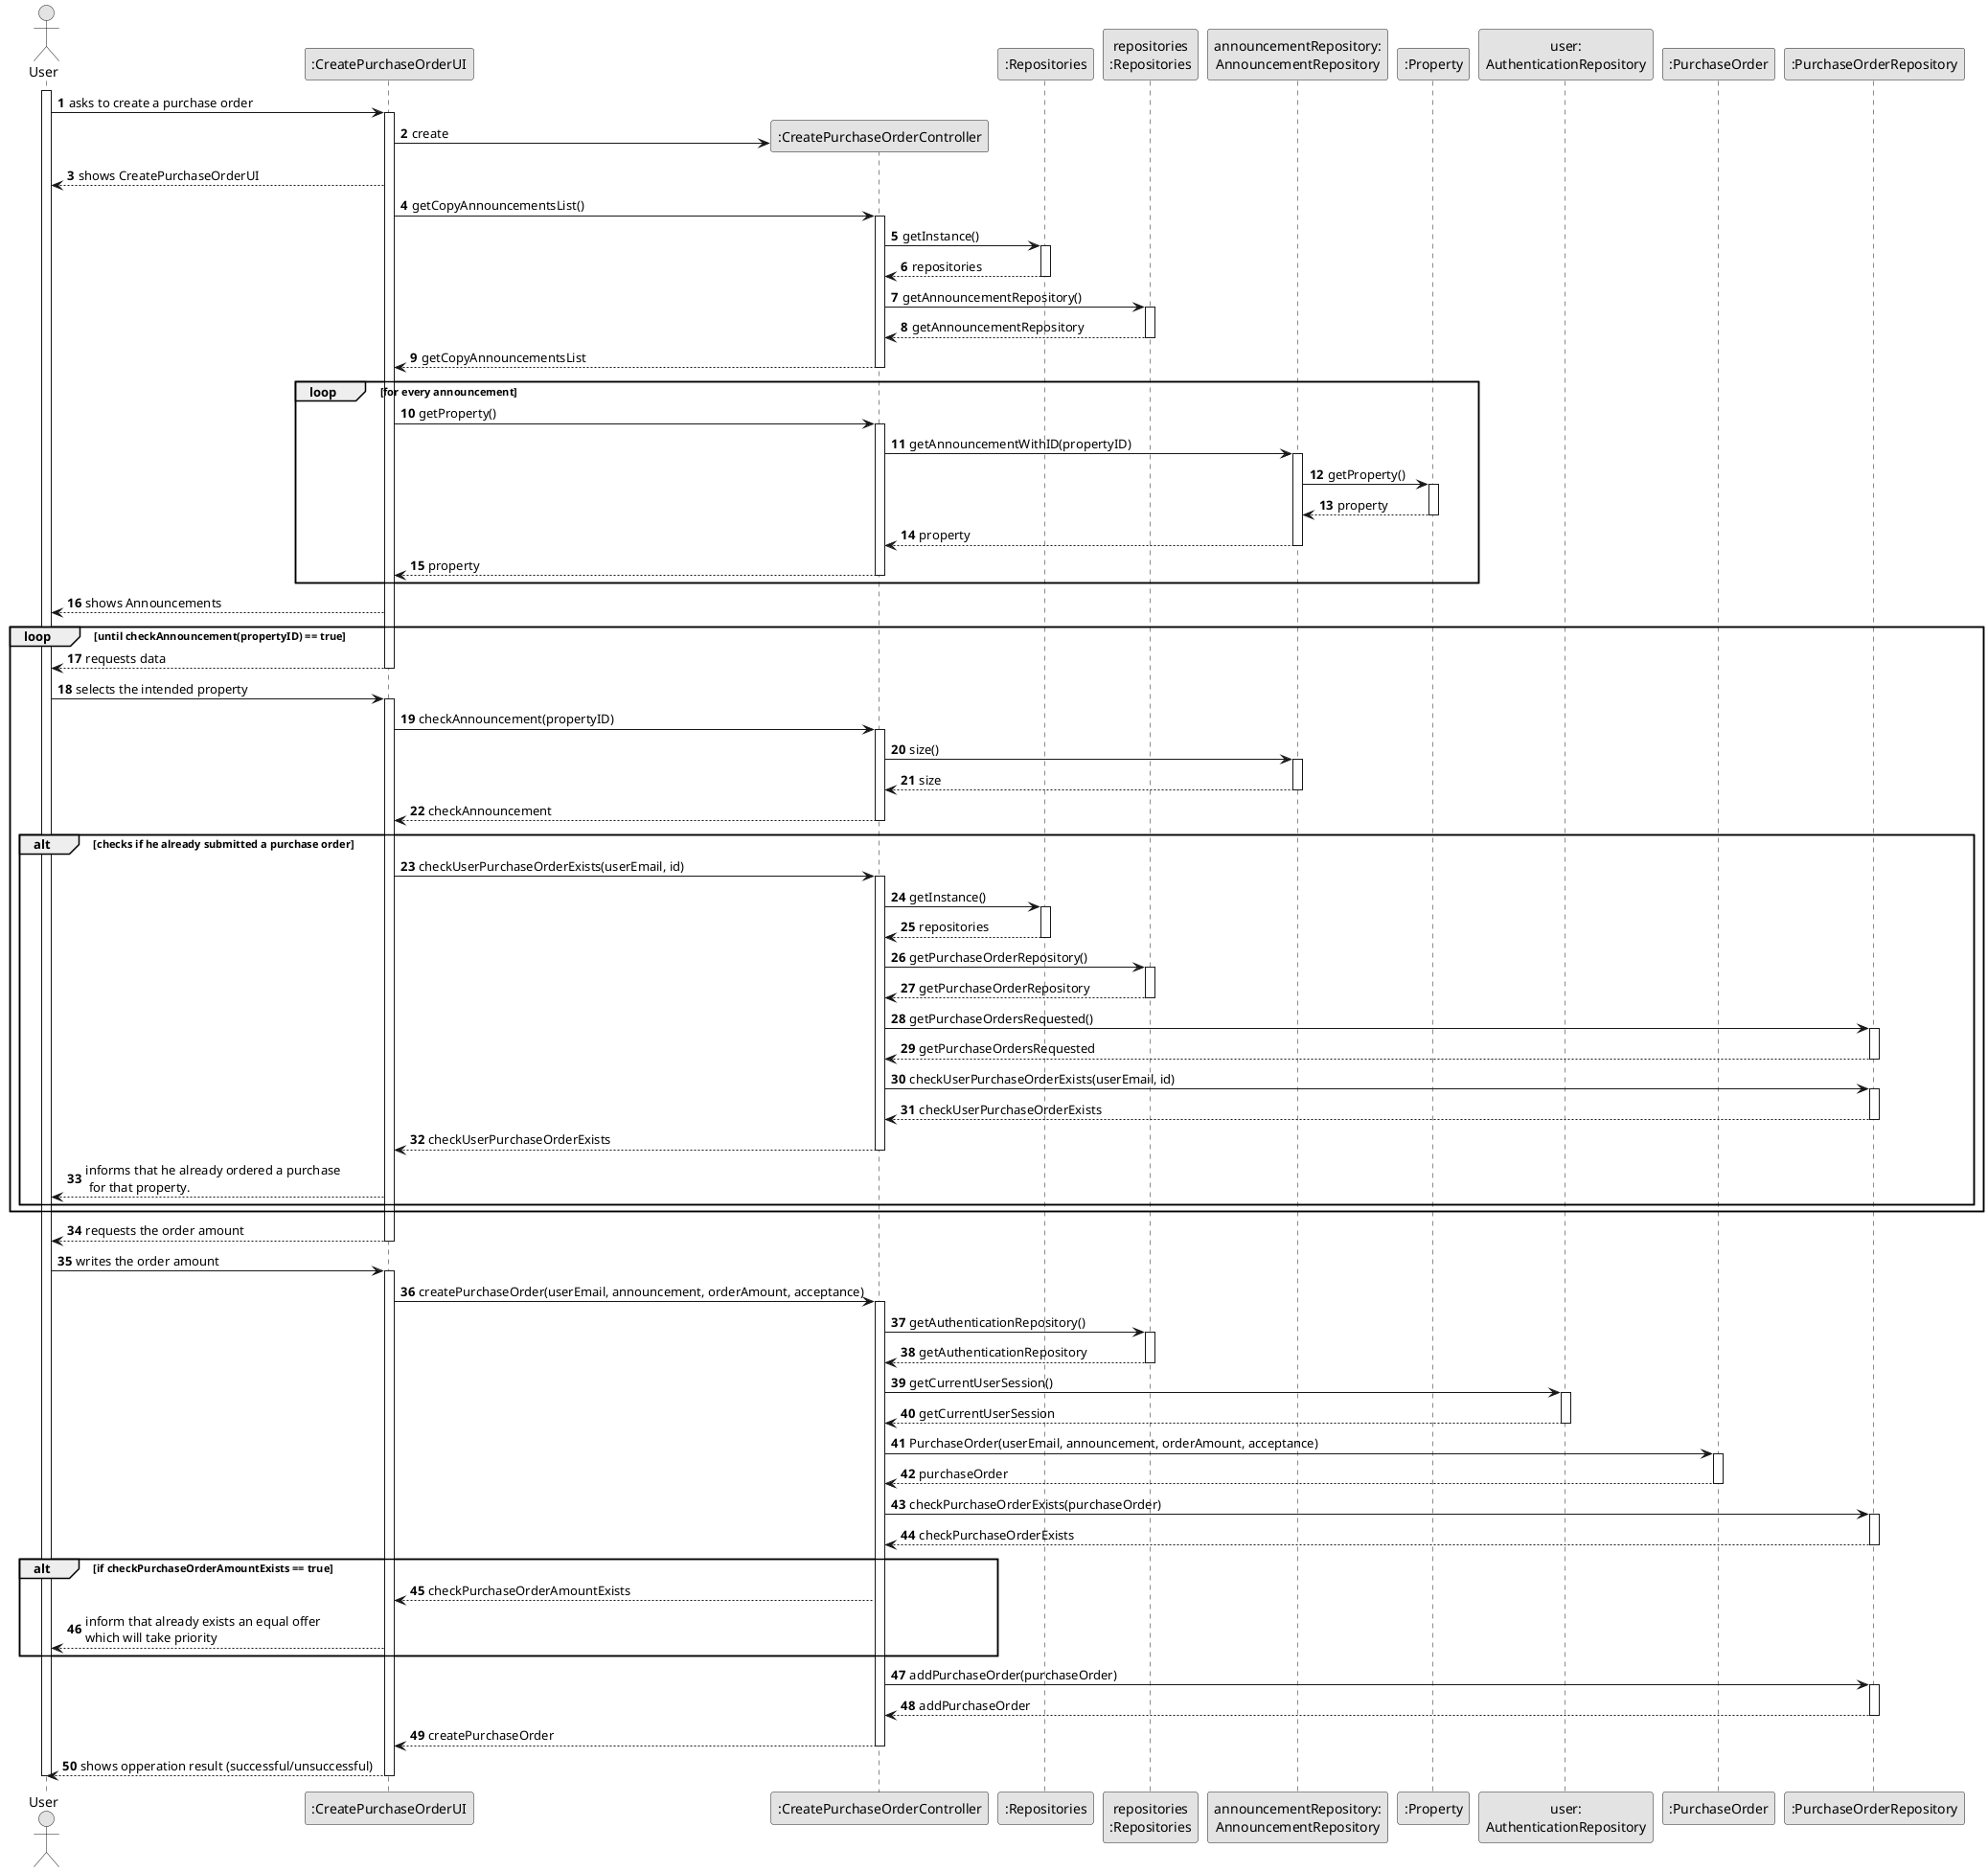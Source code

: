 @startuml
skinparam monochrome true
skinparam packageStyle rectangle
skinparam shadowing false

autonumber

'hide footbox
actor "User" as Client
participant ":CreatePurchaseOrderUI" as OrderUI
participant ":CreatePurchaseOrderController" as OrderCTRL
participant ":Repositories" as Repositories
participant "repositories\n:Repositories" as repositories
participant "announcementRepository:\nAnnouncementRepository" as Announcements
participant ":Property" as Property
participant "user:\nAuthenticationRepository" as AuthenticationRepository
participant ":PurchaseOrder" as PurchaseOrder
participant ":PurchaseOrderRepository" as PurchaseOrderRepository
'participant ":User" as User




activate Client

    Client -> OrderUI : asks to create a purchase order
    activate OrderUI
        OrderUI -> OrderCTRL** : create
        OrderUI --> Client : shows CreatePurchaseOrderUI
        OrderUI -> OrderCTRL : getCopyAnnouncementsList()
        activate OrderCTRL
        OrderCTRL -> Repositories : getInstance()
                    activate Repositories
                        Repositories --> OrderCTRL : repositories
                    deactivate Repositories

                    OrderCTRL -> repositories : getAnnouncementRepository()
                    activate repositories
                        repositories --> OrderCTRL : getAnnouncementRepository
                    deactivate repositories
        OrderCTRL --> OrderUI : getCopyAnnouncementsList
        deactivate OrderCTRL
        loop for every announcement
        OrderUI -> OrderCTRL : getProperty()
                activate OrderCTRL

                    OrderCTRL -> Announcements : getAnnouncementWithID(propertyID)
                    activate Announcements
                        Announcements -> Property : getProperty()
                        activate Property
                            Property --> Announcements : property
                        deactivate Property
                        Announcements --> OrderCTRL : property
                    deactivate Announcements
                    OrderCTRL --> OrderUI : property
                deactivate OrderCTRL
        end loop
        OrderUI --> Client : shows Announcements
        loop until checkAnnouncement(propertyID) == true
        OrderUI --> Client : requests data
    deactivate OrderUI

    Client -> OrderUI : selects the intended property
    activate OrderUI
        OrderUI -> OrderCTRL : checkAnnouncement(propertyID)
        activate OrderCTRL
            OrderCTRL -> Announcements : size()
            activate Announcements
                Announcements --> OrderCTRL : size
            deactivate Announcements
            OrderCTRL --> OrderUI : checkAnnouncement
        deactivate OrderCTRL
        alt checks if he already submitted a purchase order
        OrderUI -> OrderCTRL : checkUserPurchaseOrderExists(userEmail, id)
            activate OrderCTRL

                    OrderCTRL -> Repositories : getInstance()
                                activate Repositories
                                    Repositories --> OrderCTRL : repositories
                                deactivate Repositories

                                OrderCTRL -> repositories : getPurchaseOrderRepository()
                                activate repositories
                                    repositories --> OrderCTRL : getPurchaseOrderRepository
                                deactivate repositories

                OrderCTRL -> PurchaseOrderRepository : getPurchaseOrdersRequested()
                activate PurchaseOrderRepository
                    PurchaseOrderRepository --> OrderCTRL : getPurchaseOrdersRequested
                deactivate PurchaseOrderRepository
                OrderCTRL -> PurchaseOrderRepository : checkUserPurchaseOrderExists(userEmail, id)
                activate PurchaseOrderRepository
                    PurchaseOrderRepository --> OrderCTRL : checkUserPurchaseOrderExists
                deactivate PurchaseOrderRepository
            OrderCTRL --> OrderUI : checkUserPurchaseOrderExists
            deactivate OrderCTRL
        OrderUI --> Client : informs that he already ordered a purchase \n for that property.
        end alt
        end loop
        OrderUI --> Client : requests the order amount
    deactivate OrderUI

    Client -> OrderUI : writes the order amount
    activate OrderUI
        OrderUI -> OrderCTRL : createPurchaseOrder(userEmail, announcement, orderAmount, acceptance)
        activate OrderCTRL

            OrderCTRL -> repositories : getAuthenticationRepository()
            activate repositories
                repositories --> OrderCTRL : getAuthenticationRepository
            deactivate repositories

            OrderCTRL -> AuthenticationRepository : getCurrentUserSession()
            activate AuthenticationRepository
                AuthenticationRepository --> OrderCTRL : getCurrentUserSession
            deactivate AuthenticationRepository

            OrderCTRL -> PurchaseOrder : PurchaseOrder(userEmail, announcement, orderAmount, acceptance)
            activate PurchaseOrder
                PurchaseOrder --> OrderCTRL : purchaseOrder
            deactivate PurchaseOrder

            OrderCTRL -> PurchaseOrderRepository : checkPurchaseOrderExists(purchaseOrder)
            activate PurchaseOrderRepository
                PurchaseOrderRepository --> OrderCTRL : checkPurchaseOrderExists
            deactivate PurchaseOrderRepository

            alt if checkPurchaseOrderAmountExists == true
            OrderCTRL --> OrderUI : checkPurchaseOrderAmountExists
            OrderUI --> Client : inform that already exists an equal offer \nwhich will take priority
            end alt

            OrderCTRL -> PurchaseOrderRepository : addPurchaseOrder(purchaseOrder)
            activate PurchaseOrderRepository
                PurchaseOrderRepository --> OrderCTRL : addPurchaseOrder
            deactivate PurchaseOrderRepository

            OrderCTRL --> OrderUI : createPurchaseOrder
            deactivate OrderCTRL
        deactivate OrderCTRL

        OrderUI --> Client : shows opperation result (successful/unsuccessful)
    deactivate OrderUI

    deactivate OrderUI

deactivate Client

@enduml